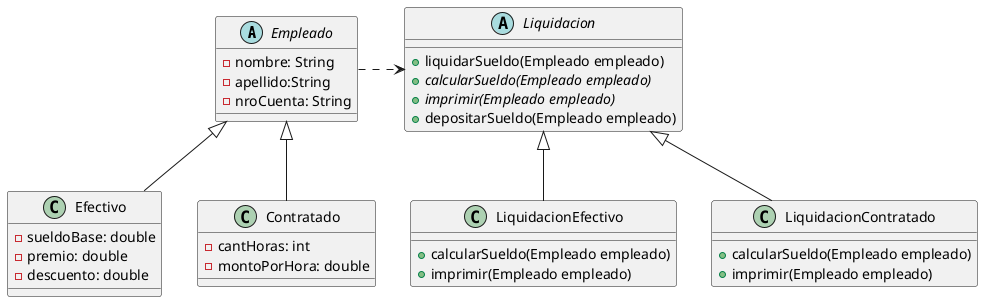 @startuml
abstract class Empleado{
-nombre: String
-apellido:String
-nroCuenta: String
}
Efectivo -u-|> Empleado
Contratado -u-|> Empleado

class Efectivo{
-sueldoBase: double
-premio: double
-descuento: double
}
class Contratado{
-cantHoras: int
-montoPorHora: double
}
Empleado .r.> Liquidacion
abstract class Liquidacion{
+liquidarSueldo(Empleado empleado)
+{abstract} calcularSueldo(Empleado empleado)
+{abstract} imprimir(Empleado empleado)
+depositarSueldo(Empleado empleado)
}
LiquidacionEfectivo -u-|> Liquidacion
LiquidacionContratado -u-|> Liquidacion

class LiquidacionEfectivo {
+calcularSueldo(Empleado empleado)
+imprimir(Empleado empleado)
}
class LiquidacionContratado {
+calcularSueldo(Empleado empleado)
+imprimir(Empleado empleado)
}
@enduml